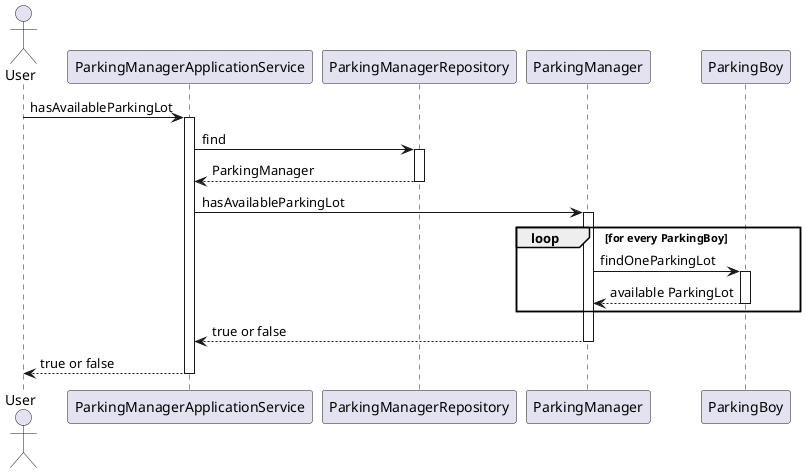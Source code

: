 @startuml

actor User
User -> ParkingManagerApplicationService : hasAvailableParkingLot
activate ParkingManagerApplicationService

ParkingManagerApplicationService -> ParkingManagerRepository : find
activate ParkingManagerRepository
return ParkingManager
deactivate ParkingManagerRepository

ParkingManagerApplicationService -> ParkingManager: hasAvailableParkingLot
activate ParkingManager

loop for every ParkingBoy
ParkingManager -> ParkingBoy : findOneParkingLot
activate ParkingBoy
return available ParkingLot
deactivate ParkingBoy
end

ParkingManagerApplicationService <-- ParkingManager: true or false
deactivate ParkingManager

User <-- ParkingManagerApplicationService: true or false
deactivate ParkingManagerApplicationService
@enduml